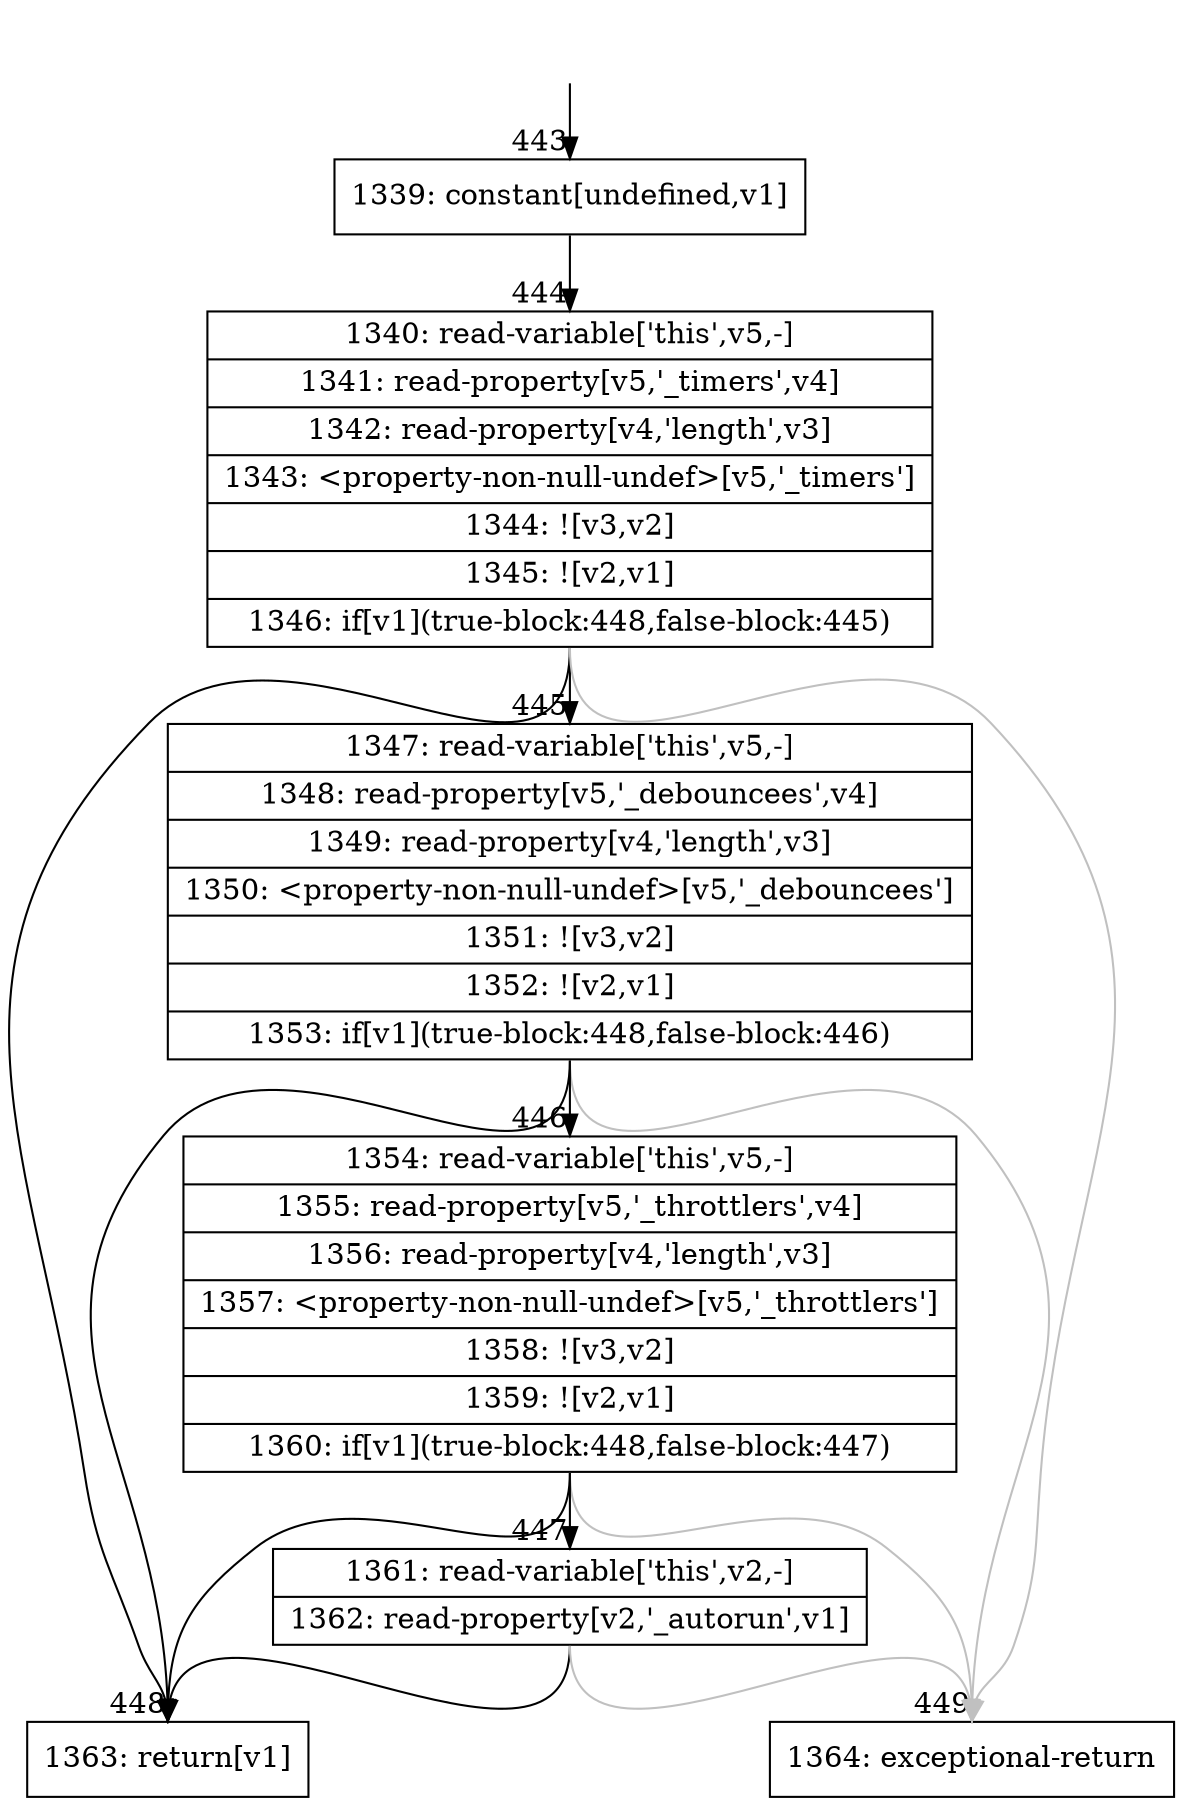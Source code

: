 digraph {
rankdir="TD"
BB_entry23[shape=none,label=""];
BB_entry23 -> BB443 [tailport=s, headport=n, headlabel="    443"]
BB443 [shape=record label="{1339: constant[undefined,v1]}" ] 
BB443 -> BB444 [tailport=s, headport=n, headlabel="      444"]
BB444 [shape=record label="{1340: read-variable['this',v5,-]|1341: read-property[v5,'_timers',v4]|1342: read-property[v4,'length',v3]|1343: \<property-non-null-undef\>[v5,'_timers']|1344: ![v3,v2]|1345: ![v2,v1]|1346: if[v1](true-block:448,false-block:445)}" ] 
BB444 -> BB448 [tailport=s, headport=n, headlabel="      448"]
BB444 -> BB445 [tailport=s, headport=n, headlabel="      445"]
BB444 -> BB449 [tailport=s, headport=n, color=gray, headlabel="      449"]
BB445 [shape=record label="{1347: read-variable['this',v5,-]|1348: read-property[v5,'_debouncees',v4]|1349: read-property[v4,'length',v3]|1350: \<property-non-null-undef\>[v5,'_debouncees']|1351: ![v3,v2]|1352: ![v2,v1]|1353: if[v1](true-block:448,false-block:446)}" ] 
BB445 -> BB448 [tailport=s, headport=n]
BB445 -> BB446 [tailport=s, headport=n, headlabel="      446"]
BB445 -> BB449 [tailport=s, headport=n, color=gray]
BB446 [shape=record label="{1354: read-variable['this',v5,-]|1355: read-property[v5,'_throttlers',v4]|1356: read-property[v4,'length',v3]|1357: \<property-non-null-undef\>[v5,'_throttlers']|1358: ![v3,v2]|1359: ![v2,v1]|1360: if[v1](true-block:448,false-block:447)}" ] 
BB446 -> BB448 [tailport=s, headport=n]
BB446 -> BB447 [tailport=s, headport=n, headlabel="      447"]
BB446 -> BB449 [tailport=s, headport=n, color=gray]
BB447 [shape=record label="{1361: read-variable['this',v2,-]|1362: read-property[v2,'_autorun',v1]}" ] 
BB447 -> BB448 [tailport=s, headport=n]
BB447 -> BB449 [tailport=s, headport=n, color=gray]
BB448 [shape=record label="{1363: return[v1]}" ] 
BB449 [shape=record label="{1364: exceptional-return}" ] 
//#$~ 478
}
